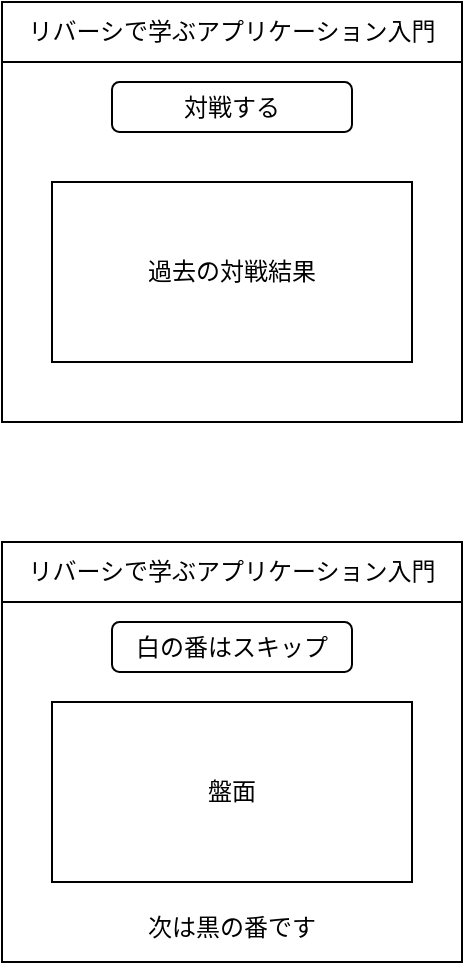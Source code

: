 <mxfile>
    <diagram id="tAfO24RYkmiWLKCQ2THT" name="ページ1">
        <mxGraphModel dx="400" dy="877" grid="1" gridSize="10" guides="1" tooltips="1" connect="1" arrows="1" fold="1" page="1" pageScale="1" pageWidth="827" pageHeight="1169" math="0" shadow="0">
            <root>
                <mxCell id="0"/>
                <mxCell id="1" parent="0"/>
                <mxCell id="17" value="" style="rounded=0;whiteSpace=wrap;html=1;fillColor=none;" vertex="1" parent="1">
                    <mxGeometry x="60" y="90" width="230" height="210" as="geometry"/>
                </mxCell>
                <mxCell id="18" value="リバーシで学ぶアプリケーション入門" style="rounded=0;whiteSpace=wrap;html=1;fillColor=none;" vertex="1" parent="1">
                    <mxGeometry x="60" y="90" width="230" height="30" as="geometry"/>
                </mxCell>
                <mxCell id="19" value="対戦する" style="rounded=1;whiteSpace=wrap;html=1;fillColor=none;" vertex="1" parent="1">
                    <mxGeometry x="115" y="130" width="120" height="25" as="geometry"/>
                </mxCell>
                <mxCell id="21" value="過去の対戦結果" style="rounded=0;whiteSpace=wrap;html=1;fillColor=none;" vertex="1" parent="1">
                    <mxGeometry x="85" y="180" width="180" height="90" as="geometry"/>
                </mxCell>
                <mxCell id="23" value="" style="rounded=0;whiteSpace=wrap;html=1;fillColor=none;" vertex="1" parent="1">
                    <mxGeometry x="60" y="360" width="230" height="210" as="geometry"/>
                </mxCell>
                <mxCell id="24" value="リバーシで学ぶアプリケーション入門" style="rounded=0;whiteSpace=wrap;html=1;fillColor=none;" vertex="1" parent="1">
                    <mxGeometry x="60" y="360" width="230" height="30" as="geometry"/>
                </mxCell>
                <mxCell id="25" value="白の番はスキップ" style="rounded=1;whiteSpace=wrap;html=1;fillColor=none;" vertex="1" parent="1">
                    <mxGeometry x="115" y="400" width="120" height="25" as="geometry"/>
                </mxCell>
                <mxCell id="26" value="盤面" style="rounded=0;whiteSpace=wrap;html=1;fillColor=none;" vertex="1" parent="1">
                    <mxGeometry x="85" y="440" width="180" height="90" as="geometry"/>
                </mxCell>
                <mxCell id="27" value="次は黒の番です" style="rounded=1;whiteSpace=wrap;html=1;fillColor=none;shadow=0;strokeColor=none;" vertex="1" parent="1">
                    <mxGeometry x="115" y="540" width="120" height="25" as="geometry"/>
                </mxCell>
            </root>
        </mxGraphModel>
    </diagram>
</mxfile>